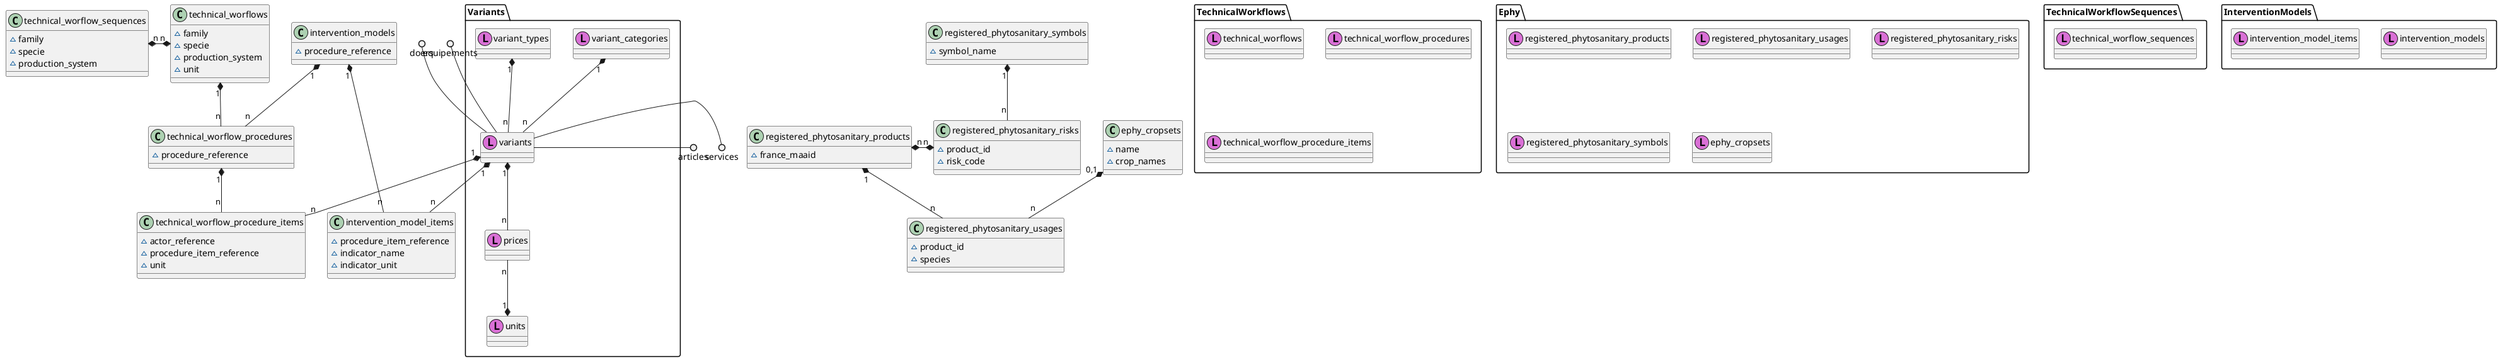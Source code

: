 @startuml



package "TechnicalWorkflows" {
class technical_worflows << (L,orchid) >>
class technical_worflow_procedures << (L,orchid) >>
class technical_worflow_procedure_items << (L,orchid) >>
}

class technical_worflows {
~family
~specie
~production_system
~unit
}

class technical_worflow_procedures {
~procedure_reference
}

class technical_worflow_procedure_items {
~actor_reference
~procedure_item_reference
~unit
}

technical_worflows "1" *-- "n" technical_worflow_procedures
technical_worflow_procedures "1" *-- "n" technical_worflow_procedure_items



package "TechnicalWorkflowSequences" {
class technical_worflow_sequences << (L,orchid) >>
}

class technical_worflow_sequences {
~family
~specie
~production_system
}

technical_worflow_sequences "n" *-* "n" technical_worflows



package "InterventionModels" {
class intervention_models << (L,orchid) >>
class intervention_model_items << (L,orchid) >>
}

class intervention_models {
~procedure_reference
}

class intervention_model_items {
~procedure_item_reference
~indicator_name
~indicator_unit
}

intervention_models "1" *-- "n" intervention_model_items
intervention_models "1" *-- "n" technical_worflow_procedures



package "Variants" {
class variant_categories << (L,orchid) >>
class variant_types << (L,orchid) >>
class variants << (L,orchid) >>
class variants << (L,orchid) >>
class prices << (L,orchid) >>
class units << (L,orchid) >>
}

articles ()- variants
services ()- variants
doers ()- variants
equipements ()- variants

variants "1" *-- "n" prices
variant_types "1" *-- "n" variants
variant_categories "1" *-- "n" variants
prices "n" --* "1" units
variants "1" *-- "n" intervention_model_items
variants "1" *-- "n" technical_worflow_procedure_items

package "Ephy" {
class registered_phytosanitary_products << (L,orchid) >>
class registered_phytosanitary_usages << (L,orchid) >>
class registered_phytosanitary_risks << (L,orchid) >>
class registered_phytosanitary_symbols << (L,orchid) >>
class ephy_cropsets << (L,orchid) >>
}

class registered_phytosanitary_products {
~france_maaid
}

class registered_phytosanitary_usages {
~product_id
~species
}

class registered_phytosanitary_risks {
~product_id
~risk_code
}

class registered_phytosanitary_symbols {
~symbol_name
}

class ephy_cropsets {
~name
~crop_names
}

registered_phytosanitary_products "1" *-- "n" registered_phytosanitary_usages
ephy_cropsets "0,1" *-- "n" registered_phytosanitary_usages
registered_phytosanitary_products "n" *-* "n" registered_phytosanitary_risks
registered_phytosanitary_symbols "1" *-- "n" registered_phytosanitary_risks

@enduml
